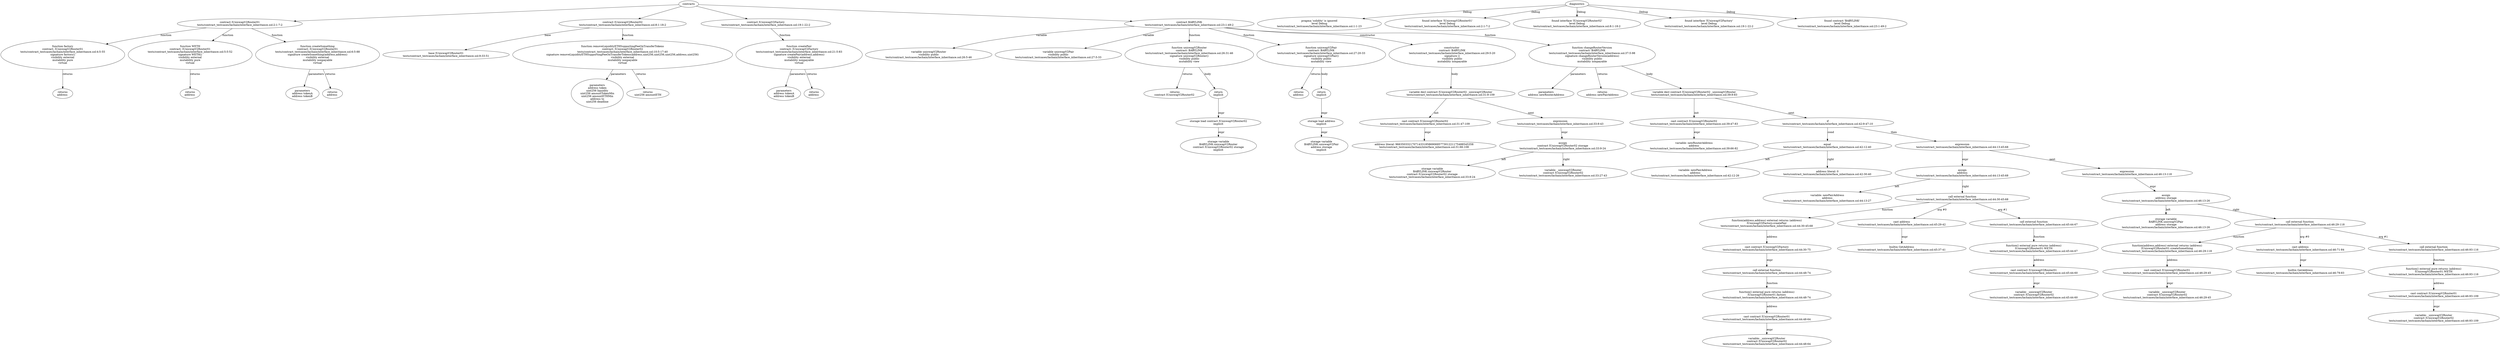 strict digraph "tests/contract_testcases/lachain/interface_inheritance.sol" {
	contract [label="contract IUniswapV2Router01\ntests/contract_testcases/lachain/interface_inheritance.sol:2:1-7:2"]
	factory [label="function factory\ncontract: IUniswapV2Router01\ntests/contract_testcases/lachain/interface_inheritance.sol:4:5-55\nsignature factory()\nvisibility external\nmutability pure\nvirtual"]
	returns [label="returns\naddress "]
	WETH [label="function WETH\ncontract: IUniswapV2Router01\ntests/contract_testcases/lachain/interface_inheritance.sol:5:5-52\nsignature WETH()\nvisibility external\nmutability pure\nvirtual"]
	returns_5 [label="returns\naddress "]
	createSomething [label="function createSomething\ncontract: IUniswapV2Router01\ntests/contract_testcases/lachain/interface_inheritance.sol:6:5-88\nsignature createSomething(address,address)\nvisibility external\nmutability nonpayable\nvirtual"]
	parameters [label="parameters\naddress tokenA\naddress tokenB"]
	returns_8 [label="returns\naddress "]
	contract_9 [label="contract IUniswapV2Router02\ntests/contract_testcases/lachain/interface_inheritance.sol:8:1-18:2"]
	base [label="base IUniswapV2Router01\ntests/contract_testcases/lachain/interface_inheritance.sol:9:33-51"]
	removeLiquidityETHSupportingFeeOnTransferTokens [label="function removeLiquidityETHSupportingFeeOnTransferTokens\ncontract: IUniswapV2Router02\ntests/contract_testcases/lachain/interface_inheritance.sol:10:5-17:40\nsignature removeLiquidityETHSupportingFeeOnTransferTokens(address,uint256,uint256,uint256,address,uint256)\nvisibility external\nmutability nonpayable\nvirtual"]
	parameters_12 [label="parameters\naddress token\nuint256 liquidity\nuint256 amountTokenMin\nuint256 amountETHMin\naddress to\nuint256 deadline"]
	returns_13 [label="returns\nuint256 amountETH"]
	contract_14 [label="contract IUniswapV2Factory\ntests/contract_testcases/lachain/interface_inheritance.sol:19:1-22:2"]
	createPair [label="function createPair\ncontract: IUniswapV2Factory\ntests/contract_testcases/lachain/interface_inheritance.sol:21:5-83\nsignature createPair(address,address)\nvisibility external\nmutability nonpayable\nvirtual"]
	parameters_16 [label="parameters\naddress tokenA\naddress tokenB"]
	returns_17 [label="returns\naddress "]
	contract_18 [label="contract BABYLINK\ntests/contract_testcases/lachain/interface_inheritance.sol:23:1-49:2"]
	var [label="variable uniswapV2Router\nvisibility public\ntests/contract_testcases/lachain/interface_inheritance.sol:26:5-46"]
	var_20 [label="variable uniswapV2Pair\nvisibility public\ntests/contract_testcases/lachain/interface_inheritance.sol:27:5-33"]
	uniswapV2Router [label="function uniswapV2Router\ncontract: BABYLINK\ntests/contract_testcases/lachain/interface_inheritance.sol:26:31-46\nsignature uniswapV2Router()\nvisibility public\nmutability view"]
	returns_22 [label="returns\ncontract IUniswapV2Router02 "]
	return [label="return\nimplicit"]
	storage_load [label="storage load contract IUniswapV2Router02\nimplicit"]
	storage_var [label="storage variable\nBABYLINK.uniswapV2Router\ncontract IUniswapV2Router02 storage\nimplicit"]
	uniswapV2Pair [label="function uniswapV2Pair\ncontract: BABYLINK\ntests/contract_testcases/lachain/interface_inheritance.sol:27:20-33\nsignature uniswapV2Pair()\nvisibility public\nmutability view"]
	returns_27 [label="returns\naddress "]
	return_28 [label="return\nimplicit"]
	storage_load_29 [label="storage load address\nimplicit"]
	storage_var_30 [label="storage variable\nBABYLINK.uniswapV2Pair\naddress storage\nimplicit"]
	node_31 [label="constructor \ncontract: BABYLINK\ntests/contract_testcases/lachain/interface_inheritance.sol:29:5-20\nsignature ()\nvisibility public\nmutability nonpayable"]
	var_decl [label="variable decl contract IUniswapV2Router02 _uniswapV2Router\ntests/contract_testcases/lachain/interface_inheritance.sol:31:9-109"]
	cast [label="cast contract IUniswapV2Router02\ntests/contract_testcases/lachain/interface_inheritance.sol:31:47-109"]
	number_literal [label="address literal: 96635033217071433185869069577301221175488545358\ntests/contract_testcases/lachain/interface_inheritance.sol:31:66-108"]
	expr [label="expression\ntests/contract_testcases/lachain/interface_inheritance.sol:33:9-43"]
	assign [label="assign\ncontract IUniswapV2Router02 storage\ntests/contract_testcases/lachain/interface_inheritance.sol:33:9-24"]
	storage_var_37 [label="storage variable\nBABYLINK.uniswapV2Router\ncontract IUniswapV2Router02 storage\ntests/contract_testcases/lachain/interface_inheritance.sol:33:9-24"]
	variable [label="variable: _uniswapV2Router\ncontract IUniswapV2Router02\ntests/contract_testcases/lachain/interface_inheritance.sol:33:27-43"]
	changeRouterVersion [label="function changeRouterVersion\ncontract: BABYLINK\ntests/contract_testcases/lachain/interface_inheritance.sol:37:5-98\nsignature changeRouterVersion(address)\nvisibility public\nmutability nonpayable"]
	parameters_40 [label="parameters\naddress newRouterAddress"]
	returns_41 [label="returns\naddress newPairAddress"]
	var_decl_42 [label="variable decl contract IUniswapV2Router02 _uniswapV2Router\ntests/contract_testcases/lachain/interface_inheritance.sol:39:9-83"]
	cast_43 [label="cast contract IUniswapV2Router02\ntests/contract_testcases/lachain/interface_inheritance.sol:39:47-83"]
	variable_44 [label="variable: newRouterAddress\naddress\ntests/contract_testcases/lachain/interface_inheritance.sol:39:66-82"]
	if [label="if\ntests/contract_testcases/lachain/interface_inheritance.sol:42:9-47:10"]
	equal [label="equal\ntests/contract_testcases/lachain/interface_inheritance.sol:42:12-40"]
	variable_47 [label="variable: newPairAddress\naddress\ntests/contract_testcases/lachain/interface_inheritance.sol:42:12-26"]
	number_literal_48 [label="address literal: 0\ntests/contract_testcases/lachain/interface_inheritance.sol:42:30-40"]
	expr_49 [label="expression\ntests/contract_testcases/lachain/interface_inheritance.sol:44:13-45:68"]
	assign_50 [label="assign\naddress\ntests/contract_testcases/lachain/interface_inheritance.sol:44:13-45:68"]
	variable_51 [label="variable: newPairAddress\naddress\ntests/contract_testcases/lachain/interface_inheritance.sol:44:13-27"]
	call_external_function [label="call external function\ntests/contract_testcases/lachain/interface_inheritance.sol:44:30-45:68"]
	external_function [label="function(address,address) external returns (address)\nIUniswapV2Factory.createPair\ntests/contract_testcases/lachain/interface_inheritance.sol:44:30-45:68"]
	cast_54 [label="cast contract IUniswapV2Factory\ntests/contract_testcases/lachain/interface_inheritance.sol:44:30-75"]
	call_external_function_55 [label="call external function\ntests/contract_testcases/lachain/interface_inheritance.sol:44:48-74"]
	external_function_56 [label="function() external pure returns (address)\nIUniswapV2Router01.factory\ntests/contract_testcases/lachain/interface_inheritance.sol:44:48-74"]
	cast_57 [label="cast contract IUniswapV2Router01\ntests/contract_testcases/lachain/interface_inheritance.sol:44:48-64"]
	variable_58 [label="variable: _uniswapV2Router\ncontract IUniswapV2Router02\ntests/contract_testcases/lachain/interface_inheritance.sol:44:48-64"]
	cast_59 [label="cast address\ntests/contract_testcases/lachain/interface_inheritance.sol:45:29-42"]
	builtins [label="builtin GetAddress\ntests/contract_testcases/lachain/interface_inheritance.sol:45:37-41"]
	call_external_function_61 [label="call external function\ntests/contract_testcases/lachain/interface_inheritance.sol:45:44-67"]
	external_function_62 [label="function() external pure returns (address)\nIUniswapV2Router01.WETH\ntests/contract_testcases/lachain/interface_inheritance.sol:45:44-67"]
	cast_63 [label="cast contract IUniswapV2Router01\ntests/contract_testcases/lachain/interface_inheritance.sol:45:44-60"]
	variable_64 [label="variable: _uniswapV2Router\ncontract IUniswapV2Router02\ntests/contract_testcases/lachain/interface_inheritance.sol:45:44-60"]
	expr_65 [label="expression\ntests/contract_testcases/lachain/interface_inheritance.sol:46:13-118"]
	assign_66 [label="assign\naddress storage\ntests/contract_testcases/lachain/interface_inheritance.sol:46:13-26"]
	storage_var_67 [label="storage variable\nBABYLINK.uniswapV2Pair\naddress storage\ntests/contract_testcases/lachain/interface_inheritance.sol:46:13-26"]
	call_external_function_68 [label="call external function\ntests/contract_testcases/lachain/interface_inheritance.sol:46:29-118"]
	external_function_69 [label="function(address,address) external returns (address)\nIUniswapV2Router01.createSomething\ntests/contract_testcases/lachain/interface_inheritance.sol:46:29-118"]
	cast_70 [label="cast contract IUniswapV2Router01\ntests/contract_testcases/lachain/interface_inheritance.sol:46:29-45"]
	variable_71 [label="variable: _uniswapV2Router\ncontract IUniswapV2Router02\ntests/contract_testcases/lachain/interface_inheritance.sol:46:29-45"]
	cast_72 [label="cast address\ntests/contract_testcases/lachain/interface_inheritance.sol:46:71-84"]
	builtins_73 [label="builtin GetAddress\ntests/contract_testcases/lachain/interface_inheritance.sol:46:79-83"]
	call_external_function_74 [label="call external function\ntests/contract_testcases/lachain/interface_inheritance.sol:46:93-116"]
	external_function_75 [label="function() external pure returns (address)\nIUniswapV2Router01.WETH\ntests/contract_testcases/lachain/interface_inheritance.sol:46:93-116"]
	cast_76 [label="cast contract IUniswapV2Router01\ntests/contract_testcases/lachain/interface_inheritance.sol:46:93-109"]
	variable_77 [label="variable: _uniswapV2Router\ncontract IUniswapV2Router02\ntests/contract_testcases/lachain/interface_inheritance.sol:46:93-109"]
	diagnostic [label="pragma 'solidity' is ignored\nlevel Debug\ntests/contract_testcases/lachain/interface_inheritance.sol:1:1-23"]
	diagnostic_80 [label="found interface 'IUniswapV2Router01'\nlevel Debug\ntests/contract_testcases/lachain/interface_inheritance.sol:2:1-7:2"]
	diagnostic_81 [label="found interface 'IUniswapV2Router02'\nlevel Debug\ntests/contract_testcases/lachain/interface_inheritance.sol:8:1-18:2"]
	diagnostic_82 [label="found interface 'IUniswapV2Factory'\nlevel Debug\ntests/contract_testcases/lachain/interface_inheritance.sol:19:1-22:2"]
	diagnostic_83 [label="found contract 'BABYLINK'\nlevel Debug\ntests/contract_testcases/lachain/interface_inheritance.sol:23:1-49:2"]
	contracts -> contract
	contract -> factory [label="function"]
	factory -> returns [label="returns"]
	contract -> WETH [label="function"]
	WETH -> returns_5 [label="returns"]
	contract -> createSomething [label="function"]
	createSomething -> parameters [label="parameters"]
	createSomething -> returns_8 [label="returns"]
	contracts -> contract_9
	contract_9 -> base [label="base"]
	contract_9 -> removeLiquidityETHSupportingFeeOnTransferTokens [label="function"]
	removeLiquidityETHSupportingFeeOnTransferTokens -> parameters_12 [label="parameters"]
	removeLiquidityETHSupportingFeeOnTransferTokens -> returns_13 [label="returns"]
	contracts -> contract_14
	contract_14 -> createPair [label="function"]
	createPair -> parameters_16 [label="parameters"]
	createPair -> returns_17 [label="returns"]
	contracts -> contract_18
	contract_18 -> var [label="variable"]
	contract_18 -> var_20 [label="variable"]
	contract_18 -> uniswapV2Router [label="function"]
	uniswapV2Router -> returns_22 [label="returns"]
	uniswapV2Router -> return [label="body"]
	return -> storage_load [label="expr"]
	storage_load -> storage_var [label="expr"]
	contract_18 -> uniswapV2Pair [label="function"]
	uniswapV2Pair -> returns_27 [label="returns"]
	uniswapV2Pair -> return_28 [label="body"]
	return_28 -> storage_load_29 [label="expr"]
	storage_load_29 -> storage_var_30 [label="expr"]
	contract_18 -> node_31 [label="constructor"]
	node_31 -> var_decl [label="body"]
	var_decl -> cast [label="init"]
	cast -> number_literal [label="expr"]
	var_decl -> expr [label="next"]
	expr -> assign [label="expr"]
	assign -> storage_var_37 [label="left"]
	assign -> variable [label="right"]
	contract_18 -> changeRouterVersion [label="function"]
	changeRouterVersion -> parameters_40 [label="parameters"]
	changeRouterVersion -> returns_41 [label="returns"]
	changeRouterVersion -> var_decl_42 [label="body"]
	var_decl_42 -> cast_43 [label="init"]
	cast_43 -> variable_44 [label="expr"]
	var_decl_42 -> if [label="next"]
	if -> equal [label="cond"]
	equal -> variable_47 [label="left"]
	equal -> number_literal_48 [label="right"]
	if -> expr_49 [label="then"]
	expr_49 -> assign_50 [label="expr"]
	assign_50 -> variable_51 [label="left"]
	assign_50 -> call_external_function [label="right"]
	call_external_function -> external_function [label="function"]
	external_function -> cast_54 [label="address"]
	cast_54 -> call_external_function_55 [label="expr"]
	call_external_function_55 -> external_function_56 [label="function"]
	external_function_56 -> cast_57 [label="address"]
	cast_57 -> variable_58 [label="expr"]
	call_external_function -> cast_59 [label="arg #0"]
	cast_59 -> builtins [label="expr"]
	call_external_function -> call_external_function_61 [label="arg #1"]
	call_external_function_61 -> external_function_62 [label="function"]
	external_function_62 -> cast_63 [label="address"]
	cast_63 -> variable_64 [label="expr"]
	expr_49 -> expr_65 [label="next"]
	expr_65 -> assign_66 [label="expr"]
	assign_66 -> storage_var_67 [label="left"]
	assign_66 -> call_external_function_68 [label="right"]
	call_external_function_68 -> external_function_69 [label="function"]
	external_function_69 -> cast_70 [label="address"]
	cast_70 -> variable_71 [label="expr"]
	call_external_function_68 -> cast_72 [label="arg #0"]
	cast_72 -> builtins_73 [label="expr"]
	call_external_function_68 -> call_external_function_74 [label="arg #1"]
	call_external_function_74 -> external_function_75 [label="function"]
	external_function_75 -> cast_76 [label="address"]
	cast_76 -> variable_77 [label="expr"]
	diagnostics -> diagnostic [label="Debug"]
	diagnostics -> diagnostic_80 [label="Debug"]
	diagnostics -> diagnostic_81 [label="Debug"]
	diagnostics -> diagnostic_82 [label="Debug"]
	diagnostics -> diagnostic_83 [label="Debug"]
}
